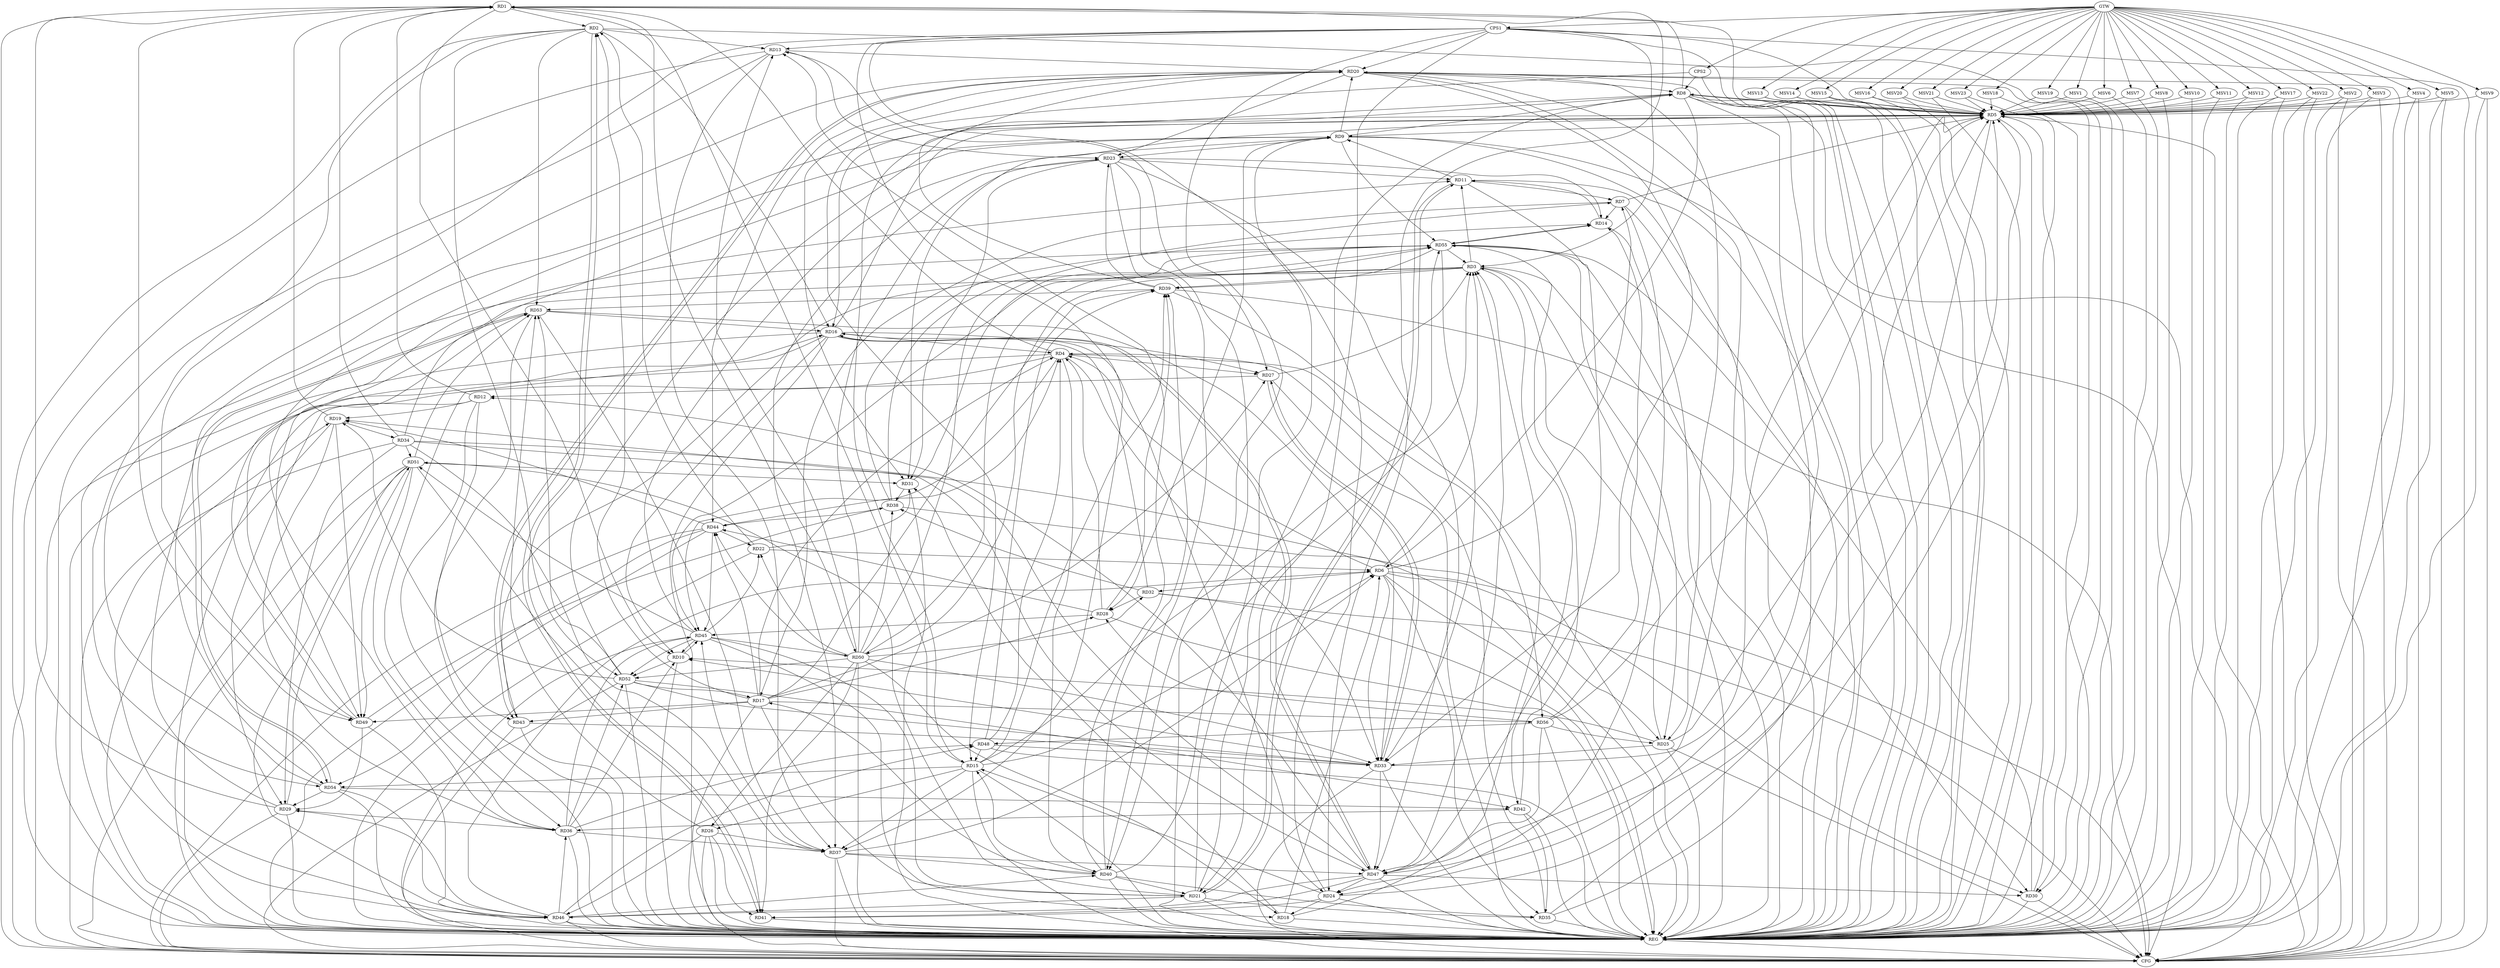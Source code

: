 strict digraph G {
  RD1 [ label="RD1" ];
  RD2 [ label="RD2" ];
  RD3 [ label="RD3" ];
  RD4 [ label="RD4" ];
  RD5 [ label="RD5" ];
  RD6 [ label="RD6" ];
  RD7 [ label="RD7" ];
  RD8 [ label="RD8" ];
  RD9 [ label="RD9" ];
  RD10 [ label="RD10" ];
  RD11 [ label="RD11" ];
  RD12 [ label="RD12" ];
  RD13 [ label="RD13" ];
  RD14 [ label="RD14" ];
  RD15 [ label="RD15" ];
  RD16 [ label="RD16" ];
  RD17 [ label="RD17" ];
  RD18 [ label="RD18" ];
  RD19 [ label="RD19" ];
  RD20 [ label="RD20" ];
  RD21 [ label="RD21" ];
  RD22 [ label="RD22" ];
  RD23 [ label="RD23" ];
  RD24 [ label="RD24" ];
  RD25 [ label="RD25" ];
  RD26 [ label="RD26" ];
  RD27 [ label="RD27" ];
  RD28 [ label="RD28" ];
  RD29 [ label="RD29" ];
  RD30 [ label="RD30" ];
  RD31 [ label="RD31" ];
  RD32 [ label="RD32" ];
  RD33 [ label="RD33" ];
  RD34 [ label="RD34" ];
  RD35 [ label="RD35" ];
  RD36 [ label="RD36" ];
  RD37 [ label="RD37" ];
  RD38 [ label="RD38" ];
  RD39 [ label="RD39" ];
  RD40 [ label="RD40" ];
  RD41 [ label="RD41" ];
  RD42 [ label="RD42" ];
  RD43 [ label="RD43" ];
  RD44 [ label="RD44" ];
  RD45 [ label="RD45" ];
  RD46 [ label="RD46" ];
  RD47 [ label="RD47" ];
  RD48 [ label="RD48" ];
  RD49 [ label="RD49" ];
  RD50 [ label="RD50" ];
  RD51 [ label="RD51" ];
  RD52 [ label="RD52" ];
  RD53 [ label="RD53" ];
  RD54 [ label="RD54" ];
  RD55 [ label="RD55" ];
  RD56 [ label="RD56" ];
  CPS1 [ label="CPS1" ];
  CPS2 [ label="CPS2" ];
  GTW [ label="GTW" ];
  REG [ label="REG" ];
  CFG [ label="CFG" ];
  MSV1 [ label="MSV1" ];
  MSV2 [ label="MSV2" ];
  MSV3 [ label="MSV3" ];
  MSV4 [ label="MSV4" ];
  MSV5 [ label="MSV5" ];
  MSV6 [ label="MSV6" ];
  MSV7 [ label="MSV7" ];
  MSV8 [ label="MSV8" ];
  MSV9 [ label="MSV9" ];
  MSV10 [ label="MSV10" ];
  MSV11 [ label="MSV11" ];
  MSV12 [ label="MSV12" ];
  MSV13 [ label="MSV13" ];
  MSV14 [ label="MSV14" ];
  MSV15 [ label="MSV15" ];
  MSV16 [ label="MSV16" ];
  MSV17 [ label="MSV17" ];
  MSV18 [ label="MSV18" ];
  MSV19 [ label="MSV19" ];
  MSV20 [ label="MSV20" ];
  MSV21 [ label="MSV21" ];
  MSV22 [ label="MSV22" ];
  MSV23 [ label="MSV23" ];
  RD1 -> RD2;
  RD4 -> RD1;
  RD8 -> RD1;
  RD1 -> RD10;
  RD12 -> RD1;
  RD15 -> RD1;
  RD19 -> RD1;
  RD1 -> RD24;
  RD29 -> RD1;
  RD34 -> RD1;
  RD1 -> RD49;
  RD1 -> RD50;
  RD2 -> RD13;
  RD2 -> RD16;
  RD17 -> RD2;
  RD22 -> RD2;
  RD2 -> RD30;
  RD2 -> RD41;
  RD41 -> RD2;
  RD2 -> RD52;
  RD2 -> RD53;
  RD2 -> RD54;
  RD6 -> RD3;
  RD3 -> RD11;
  RD15 -> RD3;
  RD18 -> RD3;
  RD25 -> RD3;
  RD27 -> RD3;
  RD3 -> RD30;
  RD3 -> RD39;
  RD3 -> RD42;
  RD3 -> RD45;
  RD47 -> RD3;
  RD3 -> RD49;
  RD3 -> RD50;
  RD55 -> RD3;
  RD6 -> RD4;
  RD16 -> RD4;
  RD17 -> RD4;
  RD4 -> RD27;
  RD28 -> RD4;
  RD4 -> RD33;
  RD35 -> RD4;
  RD4 -> RD40;
  RD44 -> RD4;
  RD4 -> RD45;
  RD48 -> RD4;
  RD4 -> RD56;
  RD7 -> RD5;
  RD5 -> RD8;
  RD8 -> RD5;
  RD5 -> RD9;
  RD16 -> RD5;
  RD24 -> RD5;
  RD25 -> RD5;
  RD30 -> RD5;
  RD5 -> RD31;
  RD33 -> RD5;
  RD35 -> RD5;
  RD5 -> RD47;
  RD52 -> RD5;
  RD5 -> RD54;
  RD56 -> RD5;
  RD6 -> RD7;
  RD8 -> RD6;
  RD15 -> RD6;
  RD18 -> RD6;
  RD22 -> RD6;
  RD6 -> RD30;
  RD6 -> RD32;
  RD6 -> RD33;
  RD6 -> RD35;
  RD37 -> RD6;
  RD46 -> RD6;
  RD11 -> RD7;
  RD7 -> RD14;
  RD7 -> RD17;
  RD7 -> RD24;
  RD50 -> RD7;
  RD9 -> RD8;
  RD8 -> RD15;
  RD8 -> RD16;
  RD20 -> RD8;
  RD21 -> RD8;
  RD8 -> RD24;
  RD11 -> RD9;
  RD9 -> RD20;
  RD21 -> RD9;
  RD9 -> RD23;
  RD9 -> RD28;
  RD34 -> RD9;
  RD36 -> RD9;
  RD45 -> RD9;
  RD9 -> RD55;
  RD16 -> RD10;
  RD25 -> RD10;
  RD33 -> RD10;
  RD36 -> RD10;
  RD10 -> RD45;
  RD45 -> RD10;
  RD10 -> RD52;
  RD14 -> RD11;
  RD11 -> RD21;
  RD21 -> RD11;
  RD23 -> RD11;
  RD11 -> RD47;
  RD49 -> RD11;
  RD12 -> RD19;
  RD27 -> RD12;
  RD12 -> RD29;
  RD12 -> RD43;
  RD47 -> RD12;
  RD13 -> RD20;
  RD13 -> RD23;
  RD24 -> RD13;
  RD13 -> RD37;
  RD40 -> RD13;
  RD50 -> RD13;
  RD23 -> RD14;
  RD38 -> RD14;
  RD14 -> RD55;
  RD55 -> RD14;
  RD56 -> RD14;
  RD24 -> RD15;
  RD15 -> RD26;
  RD15 -> RD37;
  RD15 -> RD39;
  RD40 -> RD15;
  RD48 -> RD15;
  RD15 -> RD54;
  RD16 -> RD24;
  RD16 -> RD27;
  RD29 -> RD16;
  RD32 -> RD16;
  RD16 -> RD36;
  RD16 -> RD47;
  RD47 -> RD16;
  RD53 -> RD16;
  RD17 -> RD21;
  RD17 -> RD27;
  RD17 -> RD28;
  RD17 -> RD39;
  RD40 -> RD17;
  RD17 -> RD43;
  RD17 -> RD44;
  RD17 -> RD49;
  RD52 -> RD17;
  RD17 -> RD56;
  RD24 -> RD18;
  RD18 -> RD31;
  RD45 -> RD18;
  RD50 -> RD18;
  RD19 -> RD34;
  RD19 -> RD36;
  RD44 -> RD19;
  RD46 -> RD19;
  RD47 -> RD19;
  RD19 -> RD49;
  RD52 -> RD19;
  RD20 -> RD23;
  RD20 -> RD25;
  RD20 -> RD30;
  RD20 -> RD31;
  RD20 -> RD33;
  RD35 -> RD20;
  RD39 -> RD20;
  RD20 -> RD43;
  RD43 -> RD20;
  RD20 -> RD44;
  RD20 -> RD47;
  RD54 -> RD20;
  RD21 -> RD35;
  RD40 -> RD21;
  RD45 -> RD21;
  RD21 -> RD46;
  RD21 -> RD51;
  RD22 -> RD31;
  RD44 -> RD22;
  RD45 -> RD22;
  RD50 -> RD22;
  RD23 -> RD31;
  RD23 -> RD37;
  RD39 -> RD23;
  RD23 -> RD40;
  RD23 -> RD47;
  RD50 -> RD23;
  RD24 -> RD41;
  RD47 -> RD24;
  RD25 -> RD33;
  RD34 -> RD25;
  RD55 -> RD25;
  RD56 -> RD25;
  RD26 -> RD37;
  RD26 -> RD41;
  RD26 -> RD46;
  RD50 -> RD26;
  RD26 -> RD53;
  RD27 -> RD33;
  RD33 -> RD27;
  RD32 -> RD28;
  RD28 -> RD39;
  RD28 -> RD44;
  RD28 -> RD45;
  RD56 -> RD28;
  RD34 -> RD29;
  RD29 -> RD36;
  RD46 -> RD29;
  RD49 -> RD29;
  RD29 -> RD51;
  RD54 -> RD29;
  RD47 -> RD30;
  RD30 -> RD55;
  RD31 -> RD38;
  RD51 -> RD31;
  RD31 -> RD55;
  RD32 -> RD38;
  RD50 -> RD32;
  RD43 -> RD33;
  RD33 -> RD47;
  RD48 -> RD33;
  RD50 -> RD33;
  RD52 -> RD33;
  RD53 -> RD33;
  RD55 -> RD33;
  RD34 -> RD37;
  RD34 -> RD47;
  RD34 -> RD51;
  RD40 -> RD35;
  RD42 -> RD35;
  RD36 -> RD37;
  RD42 -> RD36;
  RD36 -> RD45;
  RD46 -> RD36;
  RD36 -> RD48;
  RD51 -> RD36;
  RD36 -> RD52;
  RD37 -> RD40;
  RD37 -> RD45;
  RD37 -> RD47;
  RD53 -> RD37;
  RD38 -> RD44;
  RD49 -> RD38;
  RD50 -> RD38;
  RD38 -> RD55;
  RD40 -> RD39;
  RD48 -> RD39;
  RD39 -> RD53;
  RD55 -> RD39;
  RD46 -> RD40;
  RD40 -> RD55;
  RD47 -> RD41;
  RD50 -> RD41;
  RD51 -> RD41;
  RD52 -> RD42;
  RD54 -> RD42;
  RD42 -> RD55;
  RD55 -> RD43;
  RD44 -> RD45;
  RD50 -> RD44;
  RD44 -> RD54;
  RD45 -> RD50;
  RD45 -> RD51;
  RD45 -> RD52;
  RD47 -> RD46;
  RD46 -> RD48;
  RD51 -> RD46;
  RD54 -> RD46;
  RD55 -> RD46;
  RD56 -> RD47;
  RD56 -> RD48;
  RD51 -> RD49;
  RD49 -> RD53;
  RD50 -> RD52;
  RD50 -> RD55;
  RD51 -> RD53;
  RD52 -> RD53;
  RD53 -> RD54;
  RD54 -> RD53;
  CPS1 -> RD5;
  CPS1 -> RD49;
  CPS1 -> RD37;
  CPS1 -> RD13;
  CPS1 -> RD27;
  CPS1 -> RD21;
  CPS1 -> RD3;
  CPS1 -> RD40;
  CPS1 -> RD20;
  CPS2 -> RD15;
  CPS2 -> RD8;
  GTW -> CPS1;
  GTW -> CPS2;
  RD1 -> REG;
  RD2 -> REG;
  RD3 -> REG;
  RD4 -> REG;
  RD5 -> REG;
  RD6 -> REG;
  RD7 -> REG;
  RD8 -> REG;
  RD9 -> REG;
  RD10 -> REG;
  RD11 -> REG;
  RD12 -> REG;
  RD13 -> REG;
  RD14 -> REG;
  RD15 -> REG;
  RD16 -> REG;
  RD17 -> REG;
  RD18 -> REG;
  RD19 -> REG;
  RD20 -> REG;
  RD21 -> REG;
  RD22 -> REG;
  RD23 -> REG;
  RD24 -> REG;
  RD25 -> REG;
  RD26 -> REG;
  RD27 -> REG;
  RD28 -> REG;
  RD29 -> REG;
  RD30 -> REG;
  RD31 -> REG;
  RD32 -> REG;
  RD33 -> REG;
  RD34 -> REG;
  RD35 -> REG;
  RD36 -> REG;
  RD37 -> REG;
  RD38 -> REG;
  RD39 -> REG;
  RD40 -> REG;
  RD41 -> REG;
  RD42 -> REG;
  RD43 -> REG;
  RD44 -> REG;
  RD45 -> REG;
  RD46 -> REG;
  RD47 -> REG;
  RD48 -> REG;
  RD49 -> REG;
  RD50 -> REG;
  RD51 -> REG;
  RD52 -> REG;
  RD53 -> REG;
  RD54 -> REG;
  RD55 -> REG;
  RD56 -> REG;
  CPS1 -> REG;
  CPS2 -> REG;
  RD25 -> CFG;
  RD4 -> CFG;
  RD33 -> CFG;
  RD51 -> CFG;
  RD1 -> CFG;
  RD39 -> CFG;
  RD29 -> CFG;
  RD15 -> CFG;
  RD37 -> CFG;
  RD46 -> CFG;
  RD32 -> CFG;
  RD16 -> CFG;
  RD30 -> CFG;
  RD6 -> CFG;
  RD20 -> CFG;
  RD44 -> CFG;
  RD9 -> CFG;
  RD26 -> CFG;
  RD5 -> CFG;
  RD43 -> CFG;
  RD13 -> CFG;
  CPS1 -> CFG;
  RD52 -> CFG;
  RD8 -> CFG;
  REG -> CFG;
  MSV1 -> RD5;
  MSV2 -> RD5;
  GTW -> MSV1;
  MSV1 -> REG;
  GTW -> MSV2;
  MSV2 -> REG;
  MSV2 -> CFG;
  MSV3 -> RD5;
  MSV4 -> RD5;
  MSV5 -> RD5;
  MSV6 -> RD5;
  GTW -> MSV3;
  MSV3 -> REG;
  MSV3 -> CFG;
  GTW -> MSV4;
  MSV4 -> REG;
  MSV4 -> CFG;
  GTW -> MSV5;
  MSV5 -> REG;
  MSV5 -> CFG;
  GTW -> MSV6;
  MSV6 -> REG;
  MSV7 -> RD5;
  MSV8 -> RD5;
  MSV9 -> RD5;
  GTW -> MSV7;
  MSV7 -> REG;
  GTW -> MSV8;
  MSV8 -> REG;
  GTW -> MSV9;
  MSV9 -> REG;
  MSV9 -> CFG;
  MSV10 -> RD5;
  GTW -> MSV10;
  MSV10 -> REG;
  MSV11 -> RD5;
  MSV12 -> RD5;
  GTW -> MSV11;
  MSV11 -> REG;
  GTW -> MSV12;
  MSV12 -> REG;
  MSV13 -> RD5;
  MSV14 -> RD5;
  GTW -> MSV13;
  MSV13 -> REG;
  GTW -> MSV14;
  MSV14 -> REG;
  MSV15 -> RD5;
  MSV16 -> RD5;
  MSV17 -> RD5;
  GTW -> MSV15;
  MSV15 -> REG;
  GTW -> MSV16;
  MSV16 -> REG;
  GTW -> MSV17;
  MSV17 -> REG;
  MSV17 -> CFG;
  MSV18 -> RD5;
  MSV19 -> RD5;
  MSV20 -> RD5;
  MSV21 -> RD5;
  GTW -> MSV18;
  MSV18 -> REG;
  GTW -> MSV19;
  MSV19 -> REG;
  GTW -> MSV20;
  MSV20 -> REG;
  GTW -> MSV21;
  MSV21 -> REG;
  MSV22 -> RD5;
  MSV23 -> RD5;
  GTW -> MSV22;
  MSV22 -> REG;
  MSV22 -> CFG;
  GTW -> MSV23;
  MSV23 -> REG;
}

